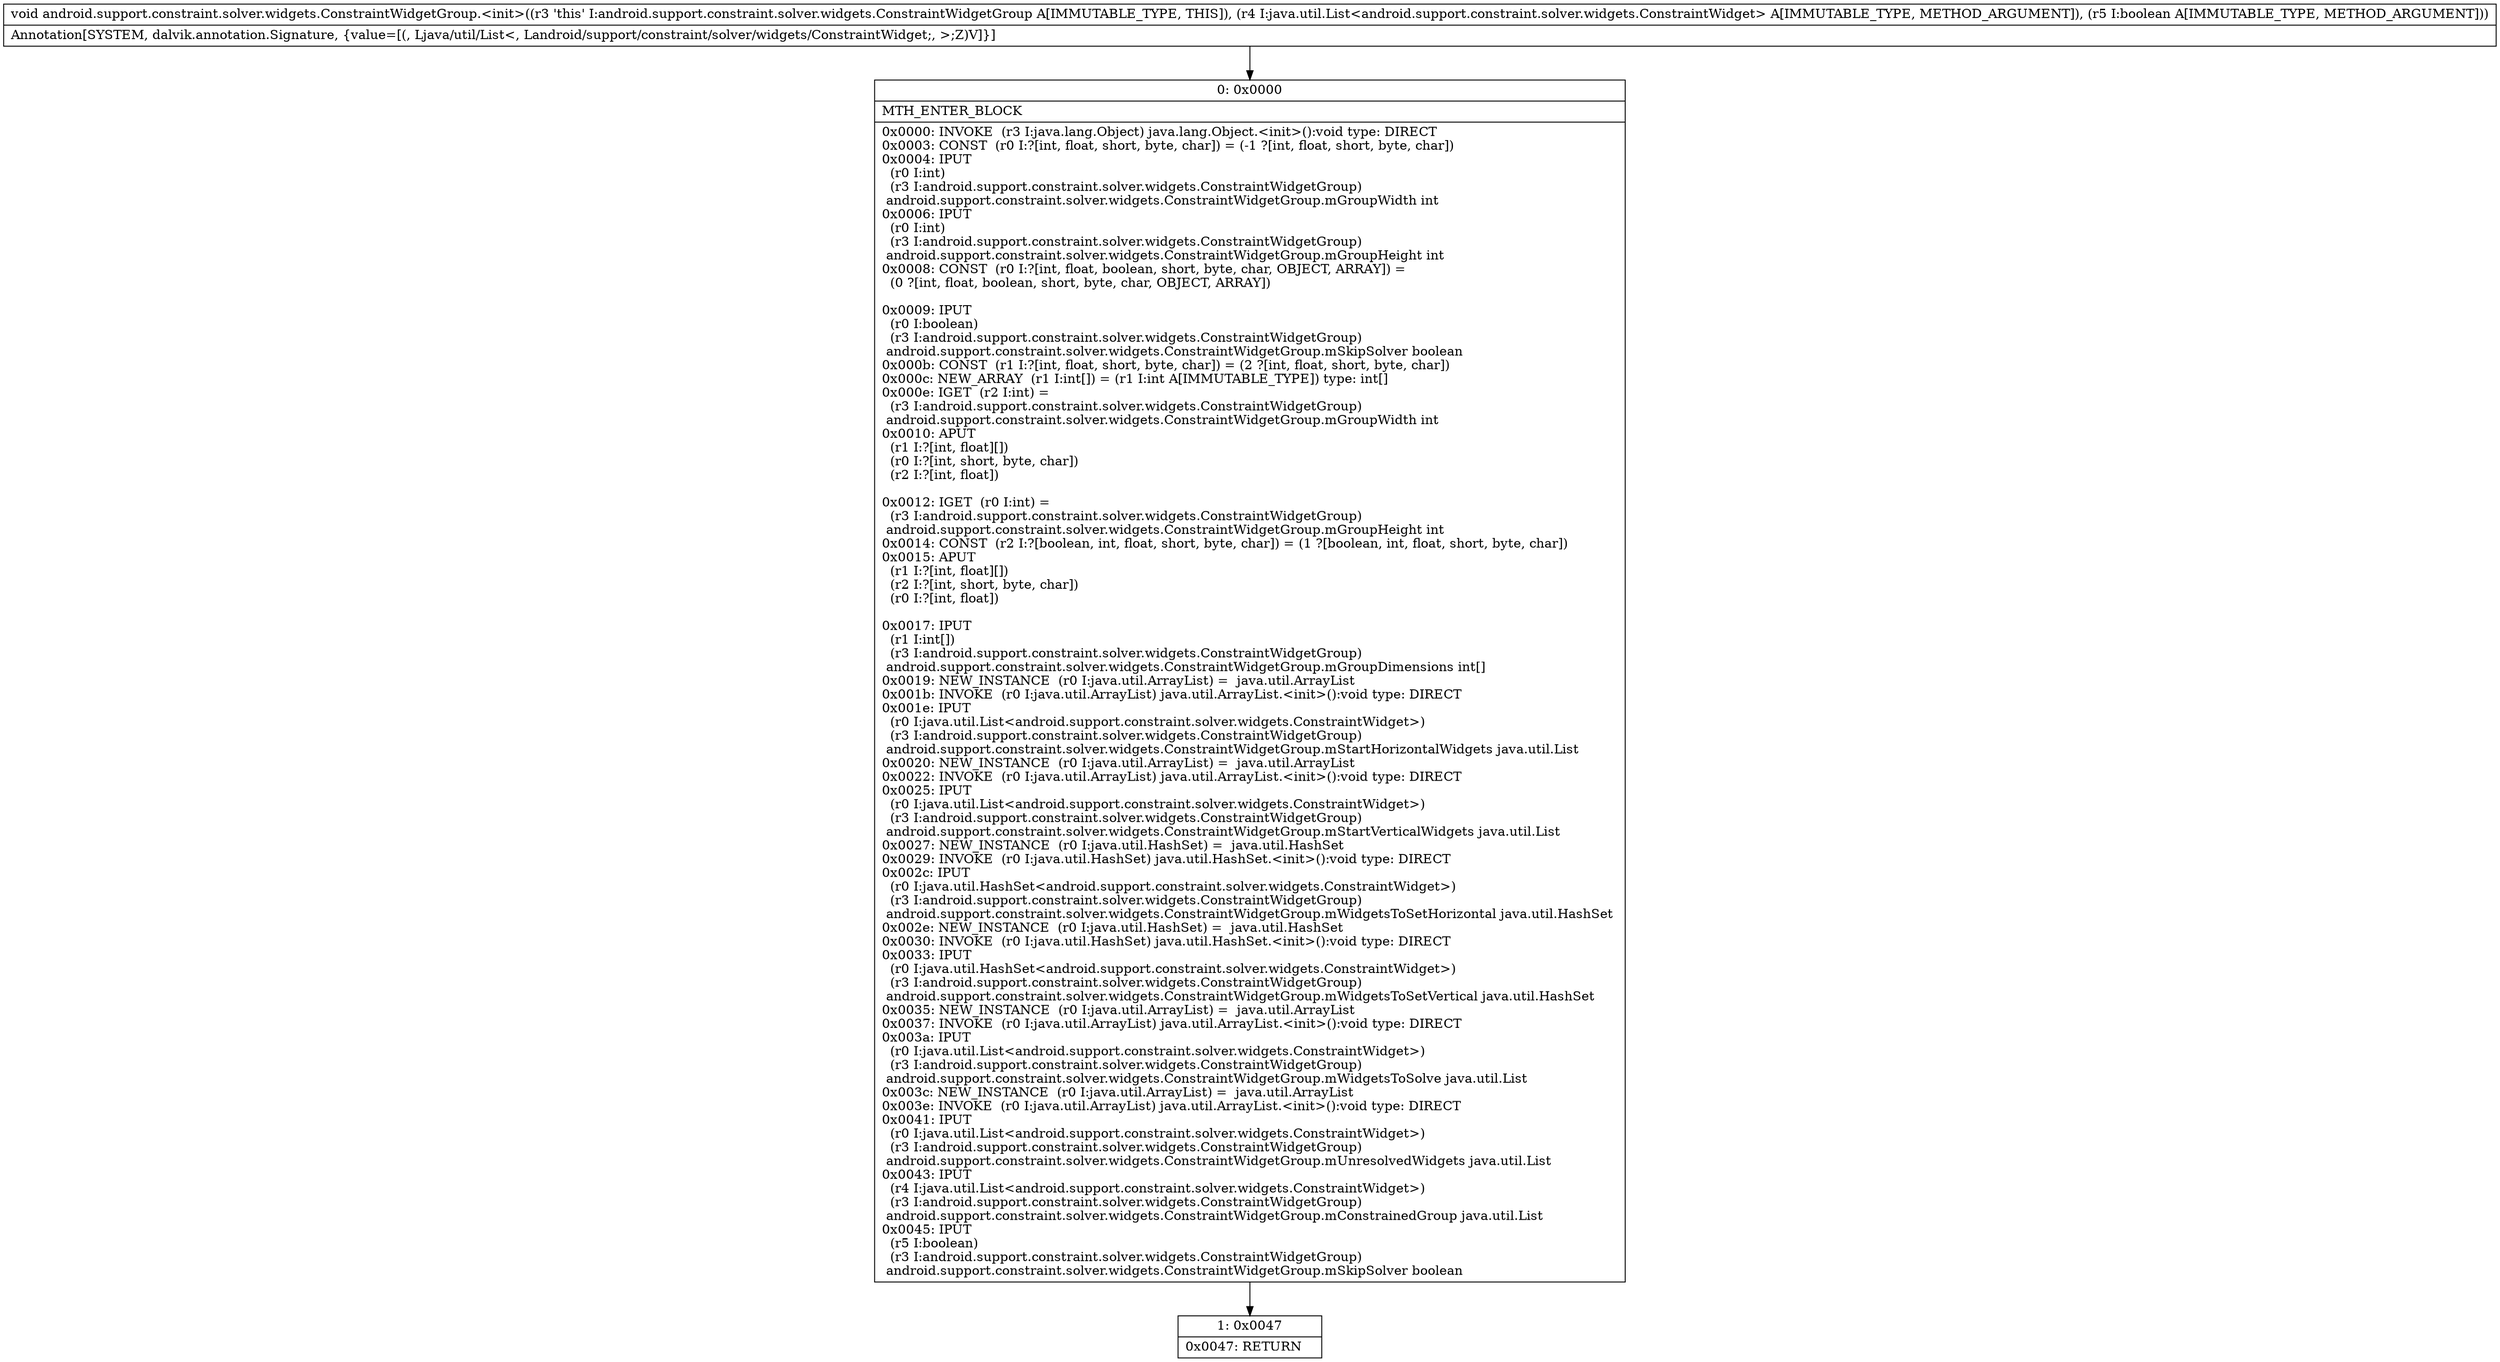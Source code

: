 digraph "CFG forandroid.support.constraint.solver.widgets.ConstraintWidgetGroup.\<init\>(Ljava\/util\/List;Z)V" {
Node_0 [shape=record,label="{0\:\ 0x0000|MTH_ENTER_BLOCK\l|0x0000: INVOKE  (r3 I:java.lang.Object) java.lang.Object.\<init\>():void type: DIRECT \l0x0003: CONST  (r0 I:?[int, float, short, byte, char]) = (\-1 ?[int, float, short, byte, char]) \l0x0004: IPUT  \l  (r0 I:int)\l  (r3 I:android.support.constraint.solver.widgets.ConstraintWidgetGroup)\l android.support.constraint.solver.widgets.ConstraintWidgetGroup.mGroupWidth int \l0x0006: IPUT  \l  (r0 I:int)\l  (r3 I:android.support.constraint.solver.widgets.ConstraintWidgetGroup)\l android.support.constraint.solver.widgets.ConstraintWidgetGroup.mGroupHeight int \l0x0008: CONST  (r0 I:?[int, float, boolean, short, byte, char, OBJECT, ARRAY]) = \l  (0 ?[int, float, boolean, short, byte, char, OBJECT, ARRAY])\l \l0x0009: IPUT  \l  (r0 I:boolean)\l  (r3 I:android.support.constraint.solver.widgets.ConstraintWidgetGroup)\l android.support.constraint.solver.widgets.ConstraintWidgetGroup.mSkipSolver boolean \l0x000b: CONST  (r1 I:?[int, float, short, byte, char]) = (2 ?[int, float, short, byte, char]) \l0x000c: NEW_ARRAY  (r1 I:int[]) = (r1 I:int A[IMMUTABLE_TYPE]) type: int[] \l0x000e: IGET  (r2 I:int) = \l  (r3 I:android.support.constraint.solver.widgets.ConstraintWidgetGroup)\l android.support.constraint.solver.widgets.ConstraintWidgetGroup.mGroupWidth int \l0x0010: APUT  \l  (r1 I:?[int, float][])\l  (r0 I:?[int, short, byte, char])\l  (r2 I:?[int, float])\l \l0x0012: IGET  (r0 I:int) = \l  (r3 I:android.support.constraint.solver.widgets.ConstraintWidgetGroup)\l android.support.constraint.solver.widgets.ConstraintWidgetGroup.mGroupHeight int \l0x0014: CONST  (r2 I:?[boolean, int, float, short, byte, char]) = (1 ?[boolean, int, float, short, byte, char]) \l0x0015: APUT  \l  (r1 I:?[int, float][])\l  (r2 I:?[int, short, byte, char])\l  (r0 I:?[int, float])\l \l0x0017: IPUT  \l  (r1 I:int[])\l  (r3 I:android.support.constraint.solver.widgets.ConstraintWidgetGroup)\l android.support.constraint.solver.widgets.ConstraintWidgetGroup.mGroupDimensions int[] \l0x0019: NEW_INSTANCE  (r0 I:java.util.ArrayList) =  java.util.ArrayList \l0x001b: INVOKE  (r0 I:java.util.ArrayList) java.util.ArrayList.\<init\>():void type: DIRECT \l0x001e: IPUT  \l  (r0 I:java.util.List\<android.support.constraint.solver.widgets.ConstraintWidget\>)\l  (r3 I:android.support.constraint.solver.widgets.ConstraintWidgetGroup)\l android.support.constraint.solver.widgets.ConstraintWidgetGroup.mStartHorizontalWidgets java.util.List \l0x0020: NEW_INSTANCE  (r0 I:java.util.ArrayList) =  java.util.ArrayList \l0x0022: INVOKE  (r0 I:java.util.ArrayList) java.util.ArrayList.\<init\>():void type: DIRECT \l0x0025: IPUT  \l  (r0 I:java.util.List\<android.support.constraint.solver.widgets.ConstraintWidget\>)\l  (r3 I:android.support.constraint.solver.widgets.ConstraintWidgetGroup)\l android.support.constraint.solver.widgets.ConstraintWidgetGroup.mStartVerticalWidgets java.util.List \l0x0027: NEW_INSTANCE  (r0 I:java.util.HashSet) =  java.util.HashSet \l0x0029: INVOKE  (r0 I:java.util.HashSet) java.util.HashSet.\<init\>():void type: DIRECT \l0x002c: IPUT  \l  (r0 I:java.util.HashSet\<android.support.constraint.solver.widgets.ConstraintWidget\>)\l  (r3 I:android.support.constraint.solver.widgets.ConstraintWidgetGroup)\l android.support.constraint.solver.widgets.ConstraintWidgetGroup.mWidgetsToSetHorizontal java.util.HashSet \l0x002e: NEW_INSTANCE  (r0 I:java.util.HashSet) =  java.util.HashSet \l0x0030: INVOKE  (r0 I:java.util.HashSet) java.util.HashSet.\<init\>():void type: DIRECT \l0x0033: IPUT  \l  (r0 I:java.util.HashSet\<android.support.constraint.solver.widgets.ConstraintWidget\>)\l  (r3 I:android.support.constraint.solver.widgets.ConstraintWidgetGroup)\l android.support.constraint.solver.widgets.ConstraintWidgetGroup.mWidgetsToSetVertical java.util.HashSet \l0x0035: NEW_INSTANCE  (r0 I:java.util.ArrayList) =  java.util.ArrayList \l0x0037: INVOKE  (r0 I:java.util.ArrayList) java.util.ArrayList.\<init\>():void type: DIRECT \l0x003a: IPUT  \l  (r0 I:java.util.List\<android.support.constraint.solver.widgets.ConstraintWidget\>)\l  (r3 I:android.support.constraint.solver.widgets.ConstraintWidgetGroup)\l android.support.constraint.solver.widgets.ConstraintWidgetGroup.mWidgetsToSolve java.util.List \l0x003c: NEW_INSTANCE  (r0 I:java.util.ArrayList) =  java.util.ArrayList \l0x003e: INVOKE  (r0 I:java.util.ArrayList) java.util.ArrayList.\<init\>():void type: DIRECT \l0x0041: IPUT  \l  (r0 I:java.util.List\<android.support.constraint.solver.widgets.ConstraintWidget\>)\l  (r3 I:android.support.constraint.solver.widgets.ConstraintWidgetGroup)\l android.support.constraint.solver.widgets.ConstraintWidgetGroup.mUnresolvedWidgets java.util.List \l0x0043: IPUT  \l  (r4 I:java.util.List\<android.support.constraint.solver.widgets.ConstraintWidget\>)\l  (r3 I:android.support.constraint.solver.widgets.ConstraintWidgetGroup)\l android.support.constraint.solver.widgets.ConstraintWidgetGroup.mConstrainedGroup java.util.List \l0x0045: IPUT  \l  (r5 I:boolean)\l  (r3 I:android.support.constraint.solver.widgets.ConstraintWidgetGroup)\l android.support.constraint.solver.widgets.ConstraintWidgetGroup.mSkipSolver boolean \l}"];
Node_1 [shape=record,label="{1\:\ 0x0047|0x0047: RETURN   \l}"];
MethodNode[shape=record,label="{void android.support.constraint.solver.widgets.ConstraintWidgetGroup.\<init\>((r3 'this' I:android.support.constraint.solver.widgets.ConstraintWidgetGroup A[IMMUTABLE_TYPE, THIS]), (r4 I:java.util.List\<android.support.constraint.solver.widgets.ConstraintWidget\> A[IMMUTABLE_TYPE, METHOD_ARGUMENT]), (r5 I:boolean A[IMMUTABLE_TYPE, METHOD_ARGUMENT]))  | Annotation[SYSTEM, dalvik.annotation.Signature, \{value=[(, Ljava\/util\/List\<, Landroid\/support\/constraint\/solver\/widgets\/ConstraintWidget;, \>;Z)V]\}]\l}"];
MethodNode -> Node_0;
Node_0 -> Node_1;
}

